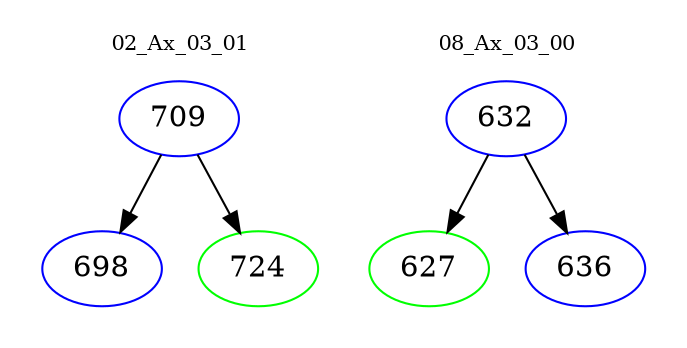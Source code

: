 digraph{
subgraph cluster_0 {
color = white
label = "02_Ax_03_01";
fontsize=10;
T0_709 [label="709", color="blue"]
T0_709 -> T0_698 [color="black"]
T0_698 [label="698", color="blue"]
T0_709 -> T0_724 [color="black"]
T0_724 [label="724", color="green"]
}
subgraph cluster_1 {
color = white
label = "08_Ax_03_00";
fontsize=10;
T1_632 [label="632", color="blue"]
T1_632 -> T1_627 [color="black"]
T1_627 [label="627", color="green"]
T1_632 -> T1_636 [color="black"]
T1_636 [label="636", color="blue"]
}
}
